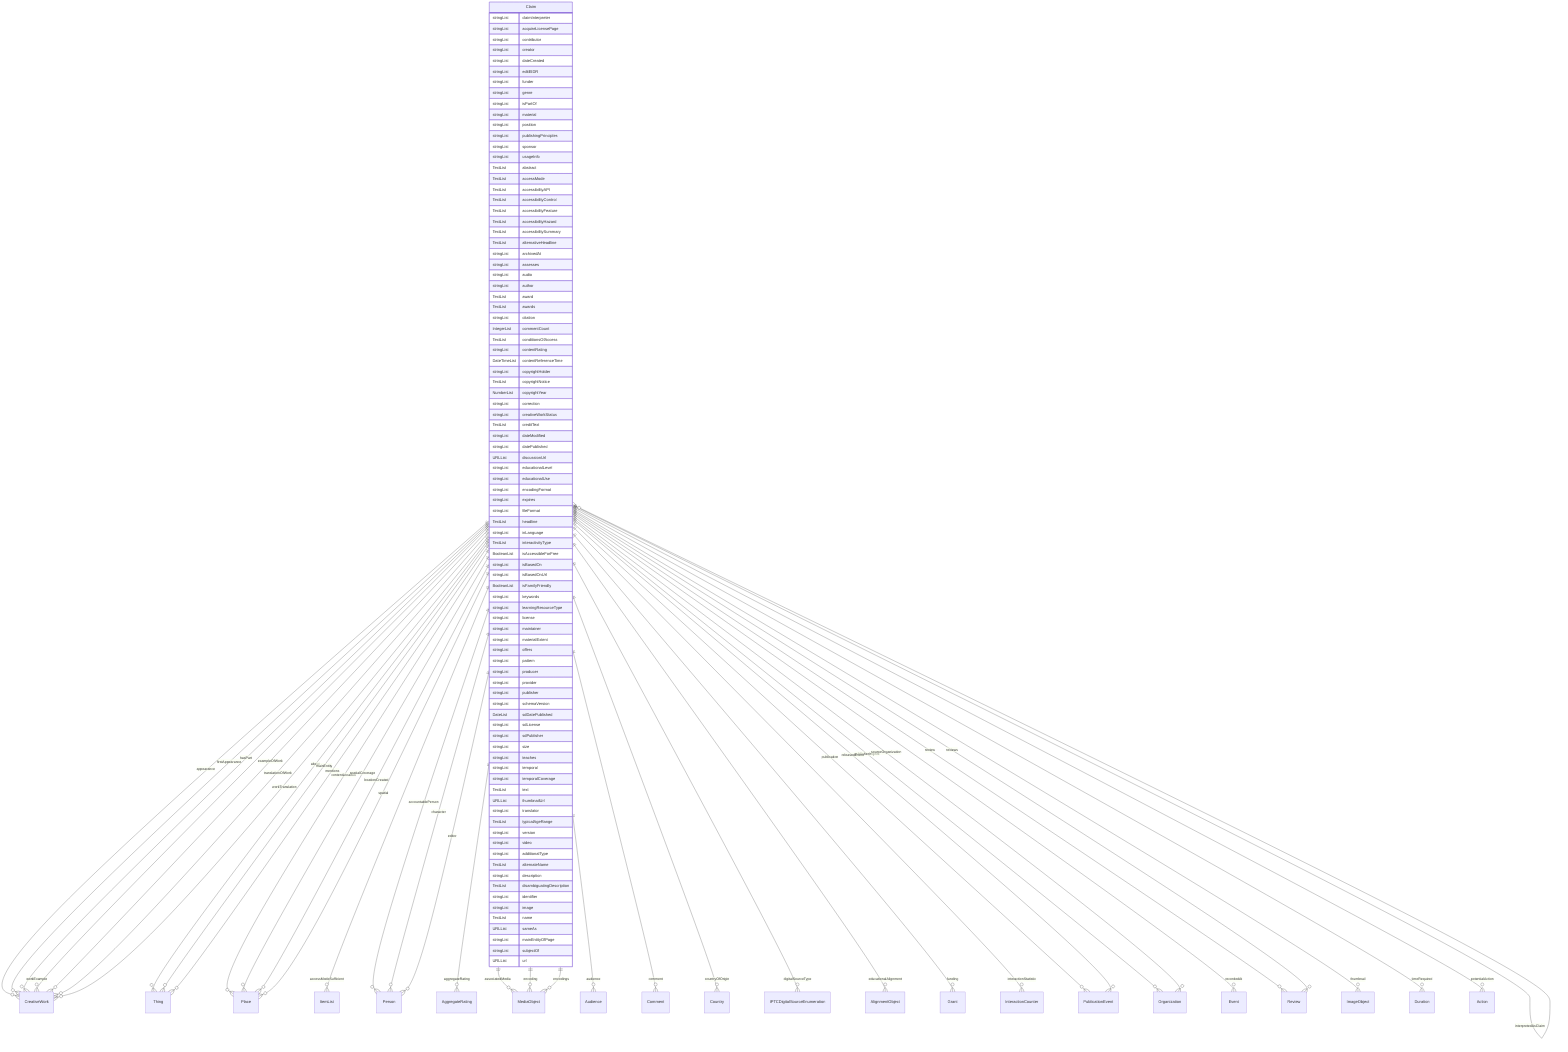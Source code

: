 erDiagram
Claim {
    stringList claimInterpreter  
    stringList acquireLicensePage  
    stringList contributor  
    stringList creator  
    stringList dateCreated  
    stringList editEIDR  
    stringList funder  
    stringList genre  
    stringList isPartOf  
    stringList material  
    stringList position  
    stringList publishingPrinciples  
    stringList sponsor  
    stringList usageInfo  
    TextList abstract  
    TextList accessMode  
    TextList accessibilityAPI  
    TextList accessibilityControl  
    TextList accessibilityFeature  
    TextList accessibilityHazard  
    TextList accessibilitySummary  
    TextList alternativeHeadline  
    stringList archivedAt  
    stringList assesses  
    stringList audio  
    stringList author  
    TextList award  
    TextList awards  
    stringList citation  
    IntegerList commentCount  
    TextList conditionsOfAccess  
    stringList contentRating  
    DateTimeList contentReferenceTime  
    stringList copyrightHolder  
    TextList copyrightNotice  
    NumberList copyrightYear  
    stringList correction  
    stringList creativeWorkStatus  
    TextList creditText  
    stringList dateModified  
    stringList datePublished  
    URLList discussionUrl  
    stringList educationalLevel  
    stringList educationalUse  
    stringList encodingFormat  
    stringList expires  
    stringList fileFormat  
    TextList headline  
    stringList inLanguage  
    TextList interactivityType  
    BooleanList isAccessibleForFree  
    stringList isBasedOn  
    stringList isBasedOnUrl  
    BooleanList isFamilyFriendly  
    stringList keywords  
    stringList learningResourceType  
    stringList license  
    stringList maintainer  
    stringList materialExtent  
    stringList offers  
    stringList pattern  
    stringList producer  
    stringList provider  
    stringList publisher  
    stringList schemaVersion  
    DateList sdDatePublished  
    stringList sdLicense  
    stringList sdPublisher  
    stringList size  
    stringList teaches  
    stringList temporal  
    stringList temporalCoverage  
    TextList text  
    URLList thumbnailUrl  
    stringList translator  
    TextList typicalAgeRange  
    stringList version  
    stringList video  
    stringList additionalType  
    TextList alternateName  
    stringList description  
    TextList disambiguatingDescription  
    stringList identifier  
    stringList image  
    TextList name  
    URLList sameAs  
    stringList mainEntityOfPage  
    stringList subjectOf  
    URLList url  
}

Claim ||--}o CreativeWork : "appearance"
Claim ||--}o CreativeWork : "firstAppearance"
Claim ||--}o Thing : "about"
Claim ||--}o Place : "contentLocation"
Claim ||--}o CreativeWork : "hasPart"
Claim ||--}o Claim : "interpretedAsClaim"
Claim ||--}o Thing : "mainEntity"
Claim ||--}o Place : "spatialCoverage"
Claim ||--}o CreativeWork : "workExample"
Claim ||--}o ItemList : "accessModeSufficient"
Claim ||--}o Person : "accountablePerson"
Claim ||--}o AggregateRating : "aggregateRating"
Claim ||--}o MediaObject : "associatedMedia"
Claim ||--}o Audience : "audience"
Claim ||--}o Person : "character"
Claim ||--}o Comment : "comment"
Claim ||--}o Country : "countryOfOrigin"
Claim ||--}o IPTCDigitalSourceEnumeration : "digitalSourceType"
Claim ||--}o Person : "editor"
Claim ||--}o AlignmentObject : "educationalAlignment"
Claim ||--}o MediaObject : "encoding"
Claim ||--}o MediaObject : "encodings"
Claim ||--}o CreativeWork : "exampleOfWork"
Claim ||--}o Grant : "funding"
Claim ||--}o InteractionCounter : "interactionStatistic"
Claim ||--}o Place : "locationCreated"
Claim ||--}o Thing : "mentions"
Claim ||--}o PublicationEvent : "publication"
Claim ||--}o Organization : "publisherImprint"
Claim ||--}o Event : "recordedAt"
Claim ||--}o PublicationEvent : "releasedEvent"
Claim ||--}o Review : "review"
Claim ||--}o Review : "reviews"
Claim ||--}o Organization : "sourceOrganization"
Claim ||--}o Place : "spatial"
Claim ||--}o ImageObject : "thumbnail"
Claim ||--}o Duration : "timeRequired"
Claim ||--}o CreativeWork : "translationOfWork"
Claim ||--}o CreativeWork : "workTranslation"
Claim ||--}o Action : "potentialAction"